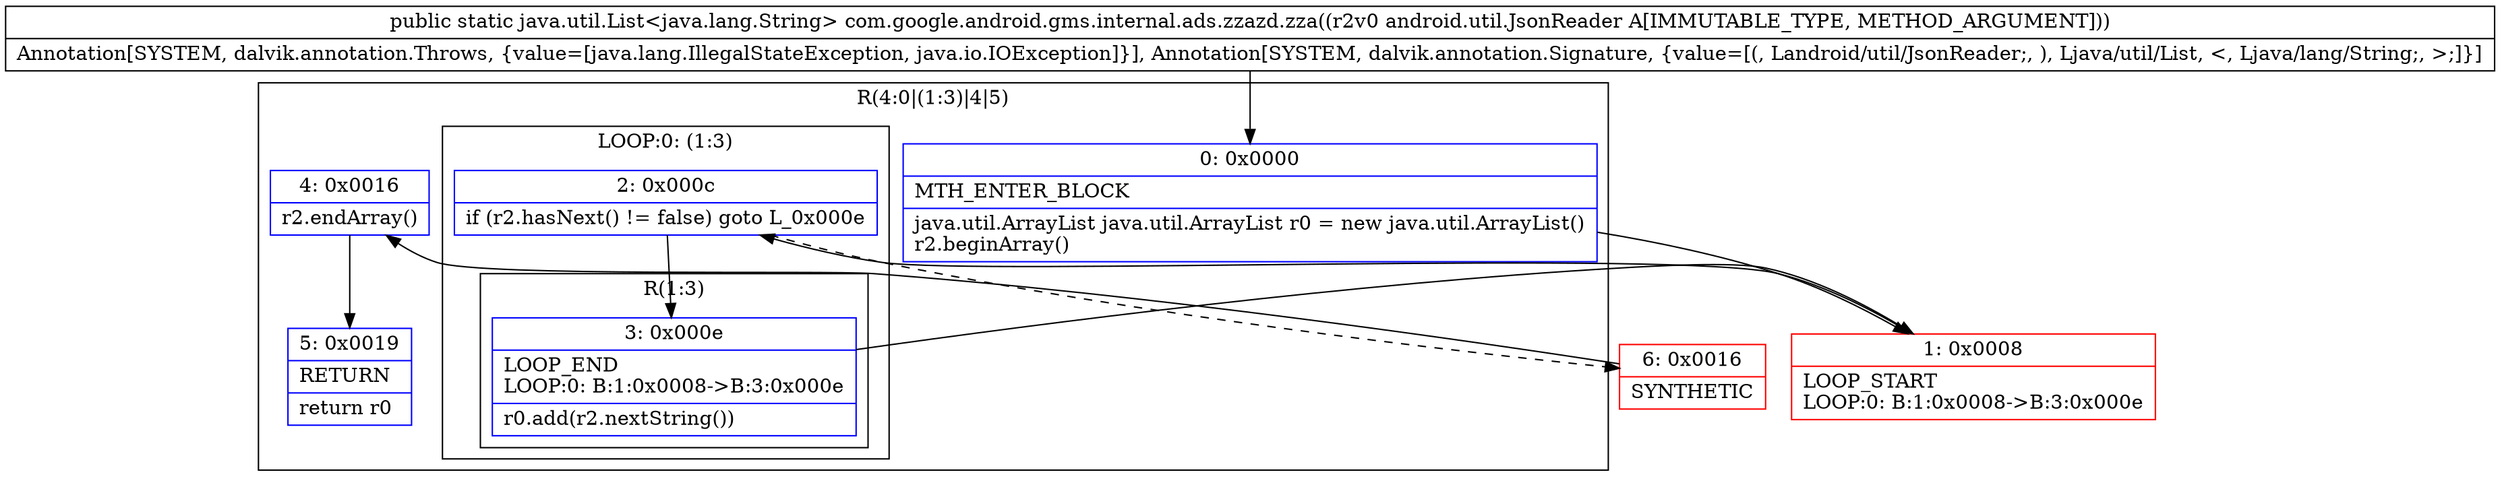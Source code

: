 digraph "CFG forcom.google.android.gms.internal.ads.zzazd.zza(Landroid\/util\/JsonReader;)Ljava\/util\/List;" {
subgraph cluster_Region_1288118433 {
label = "R(4:0|(1:3)|4|5)";
node [shape=record,color=blue];
Node_0 [shape=record,label="{0\:\ 0x0000|MTH_ENTER_BLOCK\l|java.util.ArrayList java.util.ArrayList r0 = new java.util.ArrayList()\lr2.beginArray()\l}"];
subgraph cluster_LoopRegion_2114455833 {
label = "LOOP:0: (1:3)";
node [shape=record,color=blue];
Node_2 [shape=record,label="{2\:\ 0x000c|if (r2.hasNext() != false) goto L_0x000e\l}"];
subgraph cluster_Region_1944252121 {
label = "R(1:3)";
node [shape=record,color=blue];
Node_3 [shape=record,label="{3\:\ 0x000e|LOOP_END\lLOOP:0: B:1:0x0008\-\>B:3:0x000e\l|r0.add(r2.nextString())\l}"];
}
}
Node_4 [shape=record,label="{4\:\ 0x0016|r2.endArray()\l}"];
Node_5 [shape=record,label="{5\:\ 0x0019|RETURN\l|return r0\l}"];
}
Node_1 [shape=record,color=red,label="{1\:\ 0x0008|LOOP_START\lLOOP:0: B:1:0x0008\-\>B:3:0x000e\l}"];
Node_6 [shape=record,color=red,label="{6\:\ 0x0016|SYNTHETIC\l}"];
MethodNode[shape=record,label="{public static java.util.List\<java.lang.String\> com.google.android.gms.internal.ads.zzazd.zza((r2v0 android.util.JsonReader A[IMMUTABLE_TYPE, METHOD_ARGUMENT]))  | Annotation[SYSTEM, dalvik.annotation.Throws, \{value=[java.lang.IllegalStateException, java.io.IOException]\}], Annotation[SYSTEM, dalvik.annotation.Signature, \{value=[(, Landroid\/util\/JsonReader;, ), Ljava\/util\/List, \<, Ljava\/lang\/String;, \>;]\}]\l}"];
MethodNode -> Node_0;
Node_0 -> Node_1;
Node_2 -> Node_3;
Node_2 -> Node_6[style=dashed];
Node_3 -> Node_1;
Node_4 -> Node_5;
Node_1 -> Node_2;
Node_6 -> Node_4;
}

